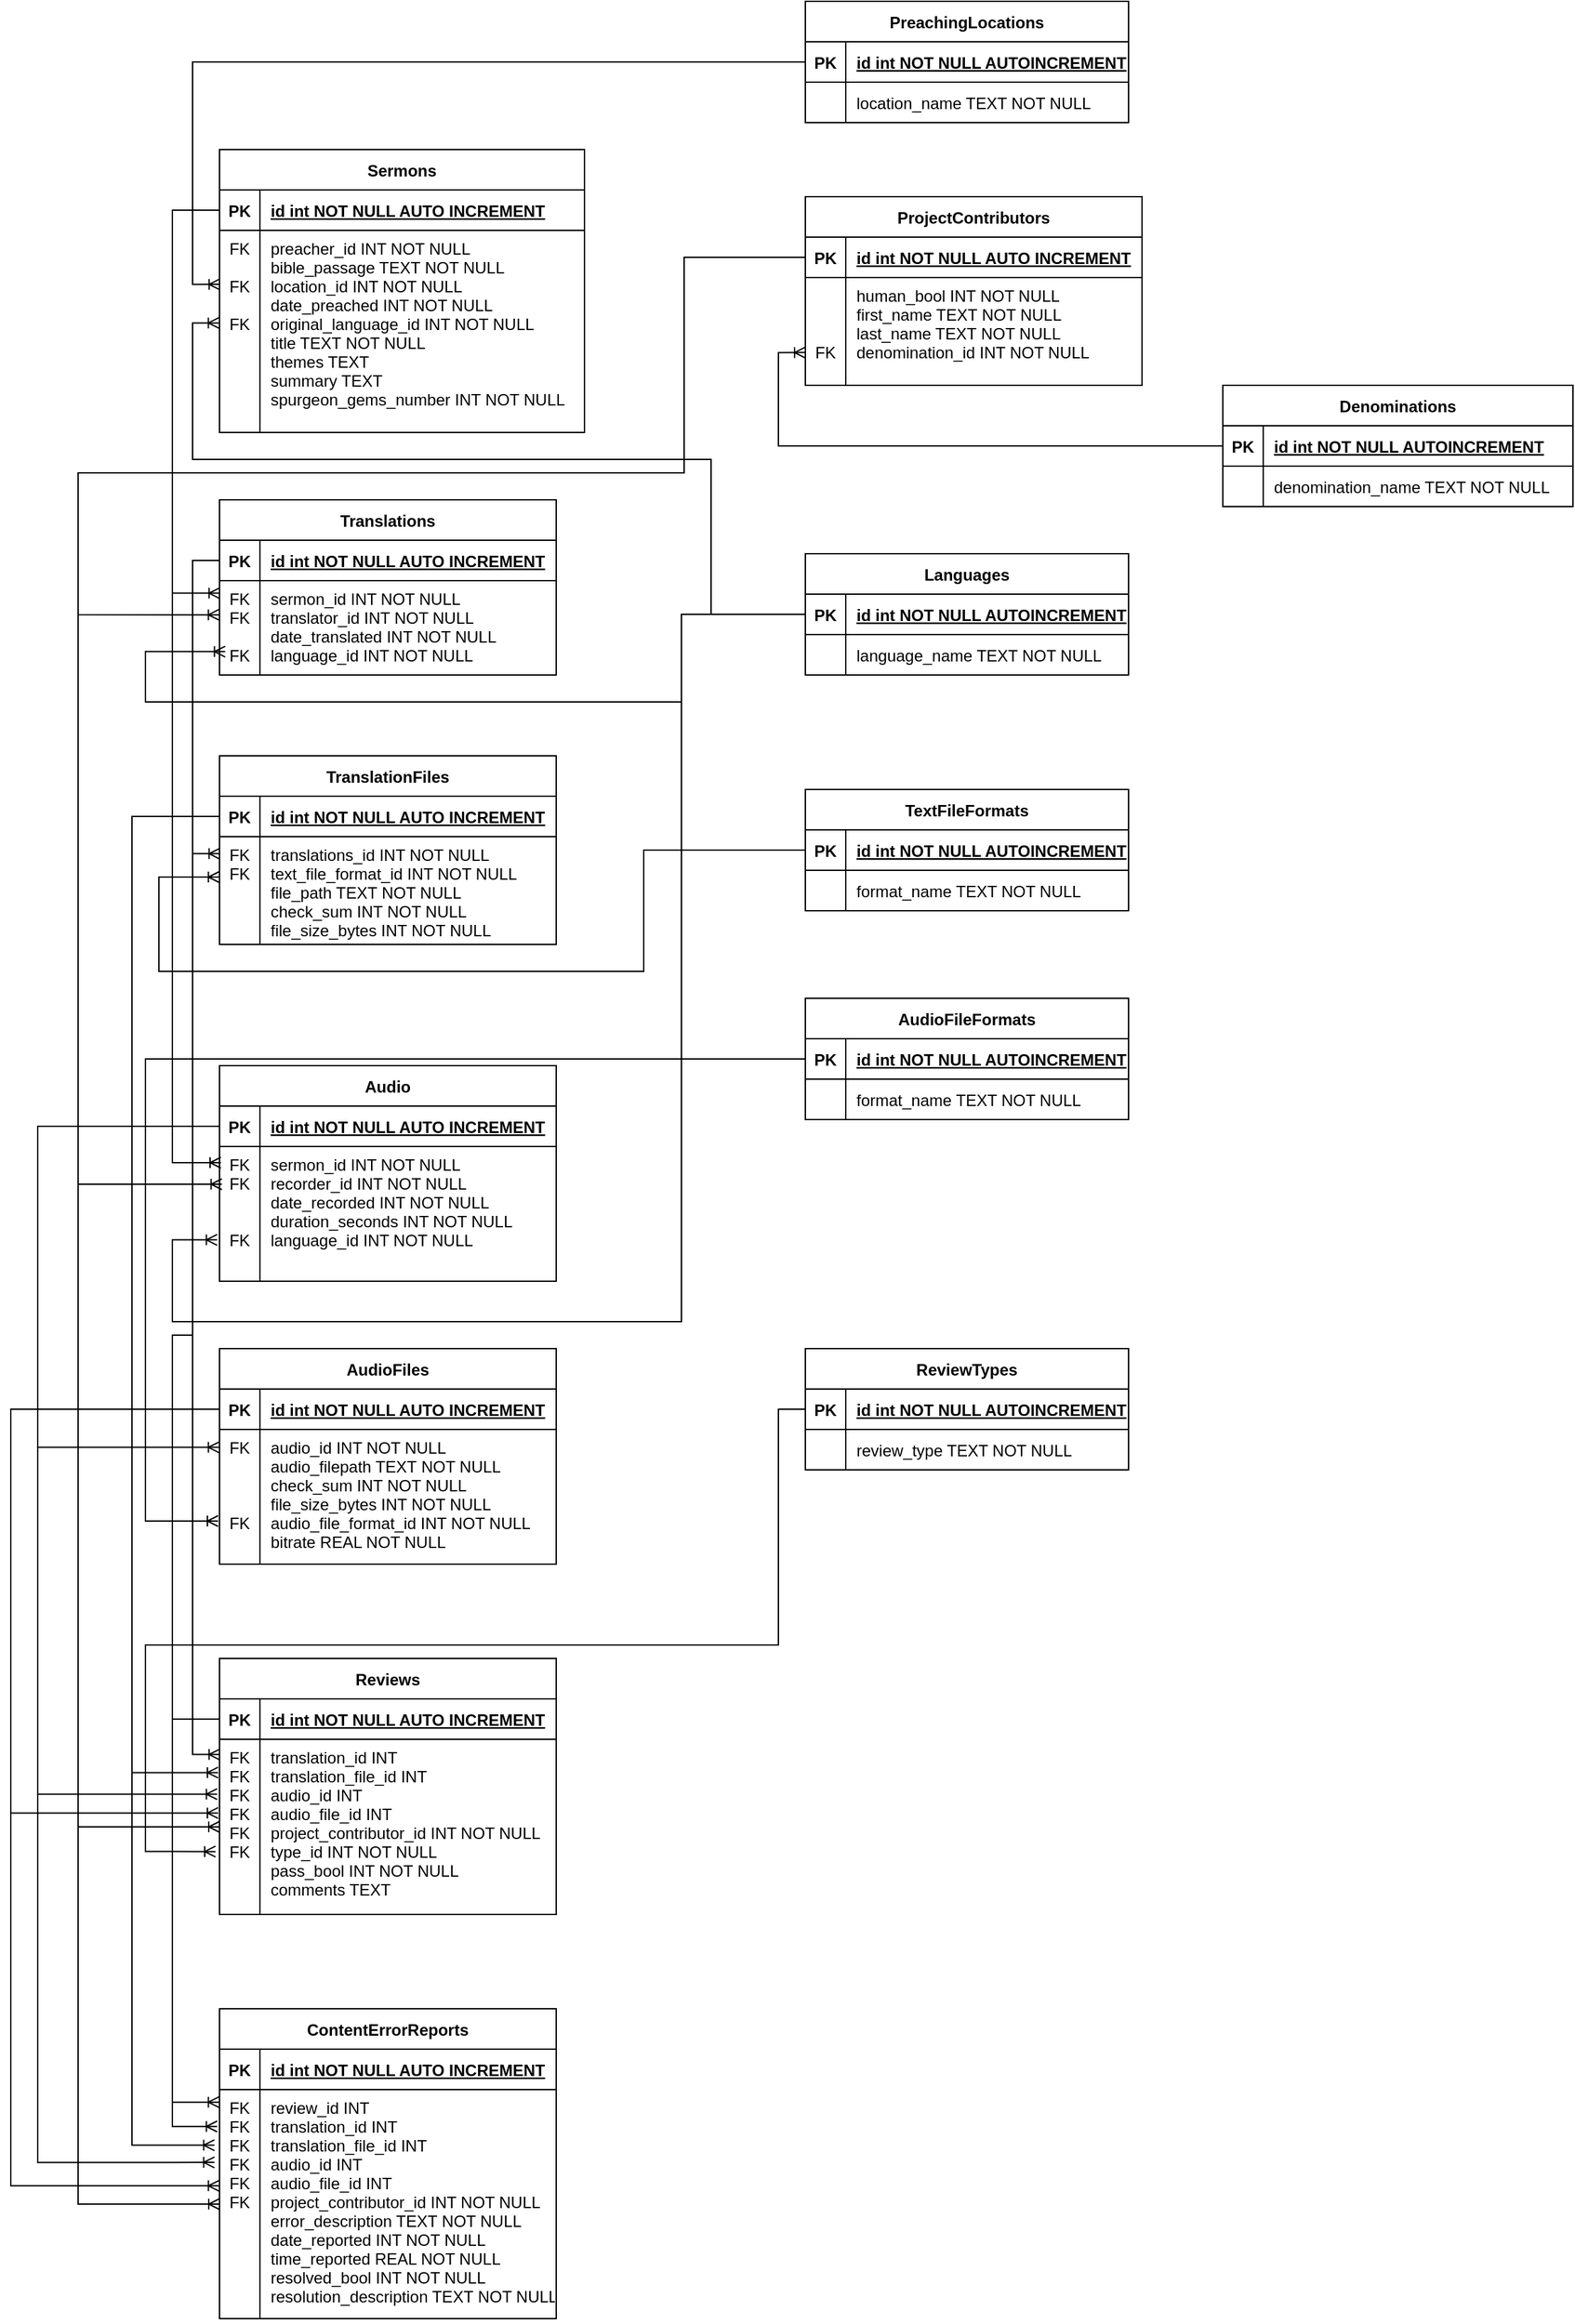 <mxfile version="28.0.6">
  <diagram id="R2lEEEUBdFMjLlhIrx00" name="Page-1">
    <mxGraphModel dx="2066" dy="2302" grid="1" gridSize="10" guides="1" tooltips="1" connect="1" arrows="1" fold="1" page="1" pageScale="1" pageWidth="850" pageHeight="1100" math="0" shadow="0" extFonts="Permanent Marker^https://fonts.googleapis.com/css?family=Permanent+Marker">
      <root>
        <mxCell id="0" />
        <mxCell id="1" parent="0" />
        <mxCell id="C-vyLk0tnHw3VtMMgP7b-23" value="Sermons" style="shape=table;startSize=30;container=1;collapsible=1;childLayout=tableLayout;fixedRows=1;rowLines=0;fontStyle=1;align=center;resizeLast=1;" parent="1" vertex="1">
          <mxGeometry x="425" y="60" width="271" height="210" as="geometry" />
        </mxCell>
        <mxCell id="C-vyLk0tnHw3VtMMgP7b-24" value="" style="shape=partialRectangle;collapsible=0;dropTarget=0;pointerEvents=0;fillColor=none;points=[[0,0.5],[1,0.5]];portConstraint=eastwest;top=0;left=0;right=0;bottom=1;" parent="C-vyLk0tnHw3VtMMgP7b-23" vertex="1">
          <mxGeometry y="30" width="271" height="30" as="geometry" />
        </mxCell>
        <mxCell id="C-vyLk0tnHw3VtMMgP7b-25" value="PK" style="shape=partialRectangle;overflow=hidden;connectable=0;fillColor=none;top=0;left=0;bottom=0;right=0;fontStyle=1;" parent="C-vyLk0tnHw3VtMMgP7b-24" vertex="1">
          <mxGeometry width="30" height="30" as="geometry">
            <mxRectangle width="30" height="30" as="alternateBounds" />
          </mxGeometry>
        </mxCell>
        <mxCell id="C-vyLk0tnHw3VtMMgP7b-26" value="id int NOT NULL AUTO INCREMENT" style="shape=partialRectangle;overflow=hidden;connectable=0;fillColor=none;top=0;left=0;bottom=0;right=0;align=left;spacingLeft=6;fontStyle=5;" parent="C-vyLk0tnHw3VtMMgP7b-24" vertex="1">
          <mxGeometry x="30" width="241" height="30" as="geometry">
            <mxRectangle width="241" height="30" as="alternateBounds" />
          </mxGeometry>
        </mxCell>
        <mxCell id="C-vyLk0tnHw3VtMMgP7b-27" value="" style="shape=partialRectangle;collapsible=0;dropTarget=0;pointerEvents=0;fillColor=none;points=[[0,0.5],[1,0.5]];portConstraint=eastwest;top=0;left=0;right=0;bottom=0;" parent="C-vyLk0tnHw3VtMMgP7b-23" vertex="1">
          <mxGeometry y="60" width="271" height="150" as="geometry" />
        </mxCell>
        <mxCell id="C-vyLk0tnHw3VtMMgP7b-28" value="FK&#xa;&#xa;FK&#xa;&#xa;FK" style="shape=partialRectangle;overflow=hidden;connectable=0;fillColor=none;top=0;left=0;bottom=0;right=0;verticalAlign=top;" parent="C-vyLk0tnHw3VtMMgP7b-27" vertex="1">
          <mxGeometry width="30" height="150" as="geometry">
            <mxRectangle width="30" height="150" as="alternateBounds" />
          </mxGeometry>
        </mxCell>
        <mxCell id="C-vyLk0tnHw3VtMMgP7b-29" value="preacher_id INT NOT NULL&#xa;bible_passage TEXT NOT NULL&#xa;location_id INT NOT NULL&#xa;date_preached INT NOT NULL&#xa;original_language_id INT NOT NULL&#xa;title TEXT NOT NULL&#xa;themes TEXT&#xa;summary TEXT&#xa;spurgeon_gems_number INT NOT NULL&#xa;&#xa;" style="shape=partialRectangle;overflow=hidden;connectable=0;fillColor=none;top=0;left=0;bottom=0;right=0;align=left;spacingLeft=6;verticalAlign=top;" parent="C-vyLk0tnHw3VtMMgP7b-27" vertex="1">
          <mxGeometry x="30" width="241" height="150" as="geometry">
            <mxRectangle width="241" height="150" as="alternateBounds" />
          </mxGeometry>
        </mxCell>
        <mxCell id="b16THoZEXpVMPkpqOy9E-1" value="Audio" style="shape=table;startSize=30;container=1;collapsible=1;childLayout=tableLayout;fixedRows=1;rowLines=0;fontStyle=1;align=center;resizeLast=1;" parent="1" vertex="1">
          <mxGeometry x="425" y="740" width="250" height="160" as="geometry" />
        </mxCell>
        <mxCell id="b16THoZEXpVMPkpqOy9E-2" value="" style="shape=partialRectangle;collapsible=0;dropTarget=0;pointerEvents=0;fillColor=none;points=[[0,0.5],[1,0.5]];portConstraint=eastwest;top=0;left=0;right=0;bottom=1;" parent="b16THoZEXpVMPkpqOy9E-1" vertex="1">
          <mxGeometry y="30" width="250" height="30" as="geometry" />
        </mxCell>
        <mxCell id="b16THoZEXpVMPkpqOy9E-3" value="PK" style="shape=partialRectangle;overflow=hidden;connectable=0;fillColor=none;top=0;left=0;bottom=0;right=0;fontStyle=1;" parent="b16THoZEXpVMPkpqOy9E-2" vertex="1">
          <mxGeometry width="30" height="30" as="geometry">
            <mxRectangle width="30" height="30" as="alternateBounds" />
          </mxGeometry>
        </mxCell>
        <mxCell id="b16THoZEXpVMPkpqOy9E-4" value="id int NOT NULL AUTO INCREMENT" style="shape=partialRectangle;overflow=hidden;connectable=0;fillColor=none;top=0;left=0;bottom=0;right=0;align=left;spacingLeft=6;fontStyle=5;" parent="b16THoZEXpVMPkpqOy9E-2" vertex="1">
          <mxGeometry x="30" width="220" height="30" as="geometry">
            <mxRectangle width="220" height="30" as="alternateBounds" />
          </mxGeometry>
        </mxCell>
        <mxCell id="b16THoZEXpVMPkpqOy9E-5" value="" style="shape=partialRectangle;collapsible=0;dropTarget=0;pointerEvents=0;fillColor=none;points=[[0,0.5],[1,0.5]];portConstraint=eastwest;top=0;left=0;right=0;bottom=0;" parent="b16THoZEXpVMPkpqOy9E-1" vertex="1">
          <mxGeometry y="60" width="250" height="100" as="geometry" />
        </mxCell>
        <mxCell id="b16THoZEXpVMPkpqOy9E-6" value="FK&#xa;FK&#xa;&#xa;&#xa;FK" style="shape=partialRectangle;overflow=hidden;connectable=0;fillColor=none;top=0;left=0;bottom=0;right=0;verticalAlign=top;" parent="b16THoZEXpVMPkpqOy9E-5" vertex="1">
          <mxGeometry width="30" height="100" as="geometry">
            <mxRectangle width="30" height="100" as="alternateBounds" />
          </mxGeometry>
        </mxCell>
        <mxCell id="b16THoZEXpVMPkpqOy9E-7" value="sermon_id INT NOT NULL&#xa;recorder_id INT NOT NULL&#xa;date_recorded INT NOT NULL&#xa;duration_seconds INT NOT NULL&#xa;language_id INT NOT NULL&#xa;&#xa;" style="shape=partialRectangle;overflow=hidden;connectable=0;fillColor=none;top=0;left=0;bottom=0;right=0;align=left;spacingLeft=6;verticalAlign=top;" parent="b16THoZEXpVMPkpqOy9E-5" vertex="1">
          <mxGeometry x="30" width="220" height="100" as="geometry">
            <mxRectangle width="220" height="100" as="alternateBounds" />
          </mxGeometry>
        </mxCell>
        <mxCell id="b16THoZEXpVMPkpqOy9E-8" value="AudioFiles" style="shape=table;startSize=30;container=1;collapsible=1;childLayout=tableLayout;fixedRows=1;rowLines=0;fontStyle=1;align=center;resizeLast=1;" parent="1" vertex="1">
          <mxGeometry x="425" y="950" width="250" height="160" as="geometry" />
        </mxCell>
        <mxCell id="b16THoZEXpVMPkpqOy9E-9" value="" style="shape=partialRectangle;collapsible=0;dropTarget=0;pointerEvents=0;fillColor=none;points=[[0,0.5],[1,0.5]];portConstraint=eastwest;top=0;left=0;right=0;bottom=1;" parent="b16THoZEXpVMPkpqOy9E-8" vertex="1">
          <mxGeometry y="30" width="250" height="30" as="geometry" />
        </mxCell>
        <mxCell id="b16THoZEXpVMPkpqOy9E-10" value="PK" style="shape=partialRectangle;overflow=hidden;connectable=0;fillColor=none;top=0;left=0;bottom=0;right=0;fontStyle=1;" parent="b16THoZEXpVMPkpqOy9E-9" vertex="1">
          <mxGeometry width="30" height="30" as="geometry">
            <mxRectangle width="30" height="30" as="alternateBounds" />
          </mxGeometry>
        </mxCell>
        <mxCell id="b16THoZEXpVMPkpqOy9E-11" value="id int NOT NULL AUTO INCREMENT" style="shape=partialRectangle;overflow=hidden;connectable=0;fillColor=none;top=0;left=0;bottom=0;right=0;align=left;spacingLeft=6;fontStyle=5;" parent="b16THoZEXpVMPkpqOy9E-9" vertex="1">
          <mxGeometry x="30" width="220" height="30" as="geometry">
            <mxRectangle width="220" height="30" as="alternateBounds" />
          </mxGeometry>
        </mxCell>
        <mxCell id="b16THoZEXpVMPkpqOy9E-12" value="" style="shape=partialRectangle;collapsible=0;dropTarget=0;pointerEvents=0;fillColor=none;points=[[0,0.5],[1,0.5]];portConstraint=eastwest;top=0;left=0;right=0;bottom=0;" parent="b16THoZEXpVMPkpqOy9E-8" vertex="1">
          <mxGeometry y="60" width="250" height="100" as="geometry" />
        </mxCell>
        <mxCell id="b16THoZEXpVMPkpqOy9E-13" value="FK&#xa;&#xa;&#xa;&#xa;FK" style="shape=partialRectangle;overflow=hidden;connectable=0;fillColor=none;top=0;left=0;bottom=0;right=0;verticalAlign=top;" parent="b16THoZEXpVMPkpqOy9E-12" vertex="1">
          <mxGeometry width="30" height="100" as="geometry">
            <mxRectangle width="30" height="100" as="alternateBounds" />
          </mxGeometry>
        </mxCell>
        <mxCell id="b16THoZEXpVMPkpqOy9E-14" value="audio_id INT NOT NULL&#xa;audio_filepath TEXT NOT NULL&#xa;check_sum INT NOT NULL&#xa;file_size_bytes INT NOT NULL&#xa;audio_file_format_id INT NOT NULL&#xa;bitrate REAL NOT NULL&#xa;&#xa;" style="shape=partialRectangle;overflow=hidden;connectable=0;fillColor=none;top=0;left=0;bottom=0;right=0;align=left;spacingLeft=6;verticalAlign=top;" parent="b16THoZEXpVMPkpqOy9E-12" vertex="1">
          <mxGeometry x="30" width="220" height="100" as="geometry">
            <mxRectangle width="220" height="100" as="alternateBounds" />
          </mxGeometry>
        </mxCell>
        <mxCell id="b16THoZEXpVMPkpqOy9E-15" value="Translations" style="shape=table;startSize=30;container=1;collapsible=1;childLayout=tableLayout;fixedRows=1;rowLines=0;fontStyle=1;align=center;resizeLast=1;" parent="1" vertex="1">
          <mxGeometry x="425" y="320" width="250" height="130" as="geometry" />
        </mxCell>
        <mxCell id="b16THoZEXpVMPkpqOy9E-16" value="" style="shape=partialRectangle;collapsible=0;dropTarget=0;pointerEvents=0;fillColor=none;points=[[0,0.5],[1,0.5]];portConstraint=eastwest;top=0;left=0;right=0;bottom=1;" parent="b16THoZEXpVMPkpqOy9E-15" vertex="1">
          <mxGeometry y="30" width="250" height="30" as="geometry" />
        </mxCell>
        <mxCell id="b16THoZEXpVMPkpqOy9E-17" value="PK" style="shape=partialRectangle;overflow=hidden;connectable=0;fillColor=none;top=0;left=0;bottom=0;right=0;fontStyle=1;" parent="b16THoZEXpVMPkpqOy9E-16" vertex="1">
          <mxGeometry width="30" height="30" as="geometry">
            <mxRectangle width="30" height="30" as="alternateBounds" />
          </mxGeometry>
        </mxCell>
        <mxCell id="b16THoZEXpVMPkpqOy9E-18" value="id int NOT NULL AUTO INCREMENT" style="shape=partialRectangle;overflow=hidden;connectable=0;fillColor=none;top=0;left=0;bottom=0;right=0;align=left;spacingLeft=6;fontStyle=5;" parent="b16THoZEXpVMPkpqOy9E-16" vertex="1">
          <mxGeometry x="30" width="220" height="30" as="geometry">
            <mxRectangle width="220" height="30" as="alternateBounds" />
          </mxGeometry>
        </mxCell>
        <mxCell id="b16THoZEXpVMPkpqOy9E-19" value="" style="shape=partialRectangle;collapsible=0;dropTarget=0;pointerEvents=0;fillColor=none;points=[[0,0.5],[1,0.5]];portConstraint=eastwest;top=0;left=0;right=0;bottom=0;" parent="b16THoZEXpVMPkpqOy9E-15" vertex="1">
          <mxGeometry y="60" width="250" height="70" as="geometry" />
        </mxCell>
        <mxCell id="b16THoZEXpVMPkpqOy9E-20" value="FK&#xa;FK&#xa;&#xa;FK" style="shape=partialRectangle;overflow=hidden;connectable=0;fillColor=none;top=0;left=0;bottom=0;right=0;verticalAlign=top;" parent="b16THoZEXpVMPkpqOy9E-19" vertex="1">
          <mxGeometry width="30" height="70" as="geometry">
            <mxRectangle width="30" height="70" as="alternateBounds" />
          </mxGeometry>
        </mxCell>
        <mxCell id="b16THoZEXpVMPkpqOy9E-21" value="sermon_id INT NOT NULL&#xa;translator_id INT NOT NULL&#xa;date_translated INT NOT NULL&#xa;language_id INT NOT NULL" style="shape=partialRectangle;overflow=hidden;connectable=0;fillColor=none;top=0;left=0;bottom=0;right=0;align=left;spacingLeft=6;verticalAlign=top;" parent="b16THoZEXpVMPkpqOy9E-19" vertex="1">
          <mxGeometry x="30" width="220" height="70" as="geometry">
            <mxRectangle width="220" height="70" as="alternateBounds" />
          </mxGeometry>
        </mxCell>
        <mxCell id="b16THoZEXpVMPkpqOy9E-22" value="TranslationFiles" style="shape=table;startSize=30;container=1;collapsible=1;childLayout=tableLayout;fixedRows=1;rowLines=0;fontStyle=1;align=center;resizeLast=1;" parent="1" vertex="1">
          <mxGeometry x="425" y="510" width="250" height="140" as="geometry" />
        </mxCell>
        <mxCell id="b16THoZEXpVMPkpqOy9E-23" value="" style="shape=partialRectangle;collapsible=0;dropTarget=0;pointerEvents=0;fillColor=none;points=[[0,0.5],[1,0.5]];portConstraint=eastwest;top=0;left=0;right=0;bottom=1;" parent="b16THoZEXpVMPkpqOy9E-22" vertex="1">
          <mxGeometry y="30" width="250" height="30" as="geometry" />
        </mxCell>
        <mxCell id="b16THoZEXpVMPkpqOy9E-24" value="PK" style="shape=partialRectangle;overflow=hidden;connectable=0;fillColor=none;top=0;left=0;bottom=0;right=0;fontStyle=1;" parent="b16THoZEXpVMPkpqOy9E-23" vertex="1">
          <mxGeometry width="30" height="30" as="geometry">
            <mxRectangle width="30" height="30" as="alternateBounds" />
          </mxGeometry>
        </mxCell>
        <mxCell id="b16THoZEXpVMPkpqOy9E-25" value="id int NOT NULL AUTO INCREMENT" style="shape=partialRectangle;overflow=hidden;connectable=0;fillColor=none;top=0;left=0;bottom=0;right=0;align=left;spacingLeft=6;fontStyle=5;" parent="b16THoZEXpVMPkpqOy9E-23" vertex="1">
          <mxGeometry x="30" width="220" height="30" as="geometry">
            <mxRectangle width="220" height="30" as="alternateBounds" />
          </mxGeometry>
        </mxCell>
        <mxCell id="b16THoZEXpVMPkpqOy9E-26" value="" style="shape=partialRectangle;collapsible=0;dropTarget=0;pointerEvents=0;fillColor=none;points=[[0,0.5],[1,0.5]];portConstraint=eastwest;top=0;left=0;right=0;bottom=0;" parent="b16THoZEXpVMPkpqOy9E-22" vertex="1">
          <mxGeometry y="60" width="250" height="80" as="geometry" />
        </mxCell>
        <mxCell id="b16THoZEXpVMPkpqOy9E-27" value="FK&#xa;FK&#xa;&#xa;" style="shape=partialRectangle;overflow=hidden;connectable=0;fillColor=none;top=0;left=0;bottom=0;right=0;verticalAlign=top;" parent="b16THoZEXpVMPkpqOy9E-26" vertex="1">
          <mxGeometry width="30" height="80" as="geometry">
            <mxRectangle width="30" height="80" as="alternateBounds" />
          </mxGeometry>
        </mxCell>
        <mxCell id="b16THoZEXpVMPkpqOy9E-28" value="translations_id INT NOT NULL&#xa;text_file_format_id INT NOT NULL&#xa;file_path TEXT NOT NULL&#xa;check_sum INT NOT NULL&#xa;file_size_bytes INT NOT NULL&#xa;&#xa;" style="shape=partialRectangle;overflow=hidden;connectable=0;fillColor=none;top=0;left=0;bottom=0;right=0;align=left;spacingLeft=6;verticalAlign=top;" parent="b16THoZEXpVMPkpqOy9E-26" vertex="1">
          <mxGeometry x="30" width="220" height="80" as="geometry">
            <mxRectangle width="220" height="80" as="alternateBounds" />
          </mxGeometry>
        </mxCell>
        <mxCell id="b16THoZEXpVMPkpqOy9E-29" value="ProjectContributors" style="shape=table;startSize=30;container=1;collapsible=1;childLayout=tableLayout;fixedRows=1;rowLines=0;fontStyle=1;align=center;resizeLast=1;" parent="1" vertex="1">
          <mxGeometry x="860" y="95" width="250" height="140" as="geometry" />
        </mxCell>
        <mxCell id="b16THoZEXpVMPkpqOy9E-30" value="" style="shape=partialRectangle;collapsible=0;dropTarget=0;pointerEvents=0;fillColor=none;points=[[0,0.5],[1,0.5]];portConstraint=eastwest;top=0;left=0;right=0;bottom=1;" parent="b16THoZEXpVMPkpqOy9E-29" vertex="1">
          <mxGeometry y="30" width="250" height="30" as="geometry" />
        </mxCell>
        <mxCell id="b16THoZEXpVMPkpqOy9E-31" value="PK" style="shape=partialRectangle;overflow=hidden;connectable=0;fillColor=none;top=0;left=0;bottom=0;right=0;fontStyle=1;" parent="b16THoZEXpVMPkpqOy9E-30" vertex="1">
          <mxGeometry width="30" height="30" as="geometry">
            <mxRectangle width="30" height="30" as="alternateBounds" />
          </mxGeometry>
        </mxCell>
        <mxCell id="b16THoZEXpVMPkpqOy9E-32" value="id int NOT NULL AUTO INCREMENT" style="shape=partialRectangle;overflow=hidden;connectable=0;fillColor=none;top=0;left=0;bottom=0;right=0;align=left;spacingLeft=6;fontStyle=5;" parent="b16THoZEXpVMPkpqOy9E-30" vertex="1">
          <mxGeometry x="30" width="220" height="30" as="geometry">
            <mxRectangle width="220" height="30" as="alternateBounds" />
          </mxGeometry>
        </mxCell>
        <mxCell id="b16THoZEXpVMPkpqOy9E-33" value="" style="shape=partialRectangle;collapsible=0;dropTarget=0;pointerEvents=0;fillColor=none;points=[[0,0.5],[1,0.5]];portConstraint=eastwest;top=0;left=0;right=0;bottom=0;" parent="b16THoZEXpVMPkpqOy9E-29" vertex="1">
          <mxGeometry y="60" width="250" height="80" as="geometry" />
        </mxCell>
        <mxCell id="b16THoZEXpVMPkpqOy9E-34" value="&#xa;&#xa;&#xa;FK" style="shape=partialRectangle;overflow=hidden;connectable=0;fillColor=none;top=0;left=0;bottom=0;right=0;verticalAlign=top;" parent="b16THoZEXpVMPkpqOy9E-33" vertex="1">
          <mxGeometry width="30" height="80" as="geometry">
            <mxRectangle width="30" height="80" as="alternateBounds" />
          </mxGeometry>
        </mxCell>
        <mxCell id="b16THoZEXpVMPkpqOy9E-35" value="human_bool INT NOT NULL&#xa;first_name TEXT NOT NULL&#xa;last_name TEXT NOT NULL&#xa;denomination_id INT NOT NULL&#xa;&#xa;" style="shape=partialRectangle;overflow=hidden;connectable=0;fillColor=none;top=0;left=0;bottom=0;right=0;align=left;spacingLeft=6;verticalAlign=top;" parent="b16THoZEXpVMPkpqOy9E-33" vertex="1">
          <mxGeometry x="30" width="220" height="80" as="geometry">
            <mxRectangle width="220" height="80" as="alternateBounds" />
          </mxGeometry>
        </mxCell>
        <mxCell id="b16THoZEXpVMPkpqOy9E-36" value="Reviews" style="shape=table;startSize=30;container=1;collapsible=1;childLayout=tableLayout;fixedRows=1;rowLines=0;fontStyle=1;align=center;resizeLast=1;" parent="1" vertex="1">
          <mxGeometry x="425" y="1180" width="250" height="190" as="geometry" />
        </mxCell>
        <mxCell id="b16THoZEXpVMPkpqOy9E-37" value="" style="shape=partialRectangle;collapsible=0;dropTarget=0;pointerEvents=0;fillColor=none;points=[[0,0.5],[1,0.5]];portConstraint=eastwest;top=0;left=0;right=0;bottom=1;" parent="b16THoZEXpVMPkpqOy9E-36" vertex="1">
          <mxGeometry y="30" width="250" height="30" as="geometry" />
        </mxCell>
        <mxCell id="b16THoZEXpVMPkpqOy9E-38" value="PK" style="shape=partialRectangle;overflow=hidden;connectable=0;fillColor=none;top=0;left=0;bottom=0;right=0;fontStyle=1;" parent="b16THoZEXpVMPkpqOy9E-37" vertex="1">
          <mxGeometry width="30" height="30" as="geometry">
            <mxRectangle width="30" height="30" as="alternateBounds" />
          </mxGeometry>
        </mxCell>
        <mxCell id="b16THoZEXpVMPkpqOy9E-39" value="id int NOT NULL AUTO INCREMENT" style="shape=partialRectangle;overflow=hidden;connectable=0;fillColor=none;top=0;left=0;bottom=0;right=0;align=left;spacingLeft=6;fontStyle=5;" parent="b16THoZEXpVMPkpqOy9E-37" vertex="1">
          <mxGeometry x="30" width="220" height="30" as="geometry">
            <mxRectangle width="220" height="30" as="alternateBounds" />
          </mxGeometry>
        </mxCell>
        <mxCell id="b16THoZEXpVMPkpqOy9E-40" value="" style="shape=partialRectangle;collapsible=0;dropTarget=0;pointerEvents=0;fillColor=none;points=[[0,0.5],[1,0.5]];portConstraint=eastwest;top=0;left=0;right=0;bottom=0;" parent="b16THoZEXpVMPkpqOy9E-36" vertex="1">
          <mxGeometry y="60" width="250" height="130" as="geometry" />
        </mxCell>
        <mxCell id="b16THoZEXpVMPkpqOy9E-41" value="FK&#xa;FK&#xa;FK&#xa;FK&#xa;FK&#xa;FK" style="shape=partialRectangle;overflow=hidden;connectable=0;fillColor=none;top=0;left=0;bottom=0;right=0;verticalAlign=top;" parent="b16THoZEXpVMPkpqOy9E-40" vertex="1">
          <mxGeometry width="30" height="130" as="geometry">
            <mxRectangle width="30" height="130" as="alternateBounds" />
          </mxGeometry>
        </mxCell>
        <mxCell id="b16THoZEXpVMPkpqOy9E-42" value="translation_id INT&#xa;translation_file_id INT&#xa;audio_id INT&#xa;audio_file_id INT&#xa;project_contributor_id INT NOT NULL&#xa;type_id INT NOT NULL&#xa;pass_bool INT NOT NULL&#xa;comments TEXT&#xa;&#xa;&#xa;" style="shape=partialRectangle;overflow=hidden;connectable=0;fillColor=none;top=0;left=0;bottom=0;right=0;align=left;spacingLeft=6;verticalAlign=top;" parent="b16THoZEXpVMPkpqOy9E-40" vertex="1">
          <mxGeometry x="30" width="220" height="130" as="geometry">
            <mxRectangle width="220" height="130" as="alternateBounds" />
          </mxGeometry>
        </mxCell>
        <mxCell id="b16THoZEXpVMPkpqOy9E-43" value="ContentErrorReports" style="shape=table;startSize=30;container=1;collapsible=1;childLayout=tableLayout;fixedRows=1;rowLines=0;fontStyle=1;align=center;resizeLast=1;" parent="1" vertex="1">
          <mxGeometry x="425" y="1440" width="250" height="230" as="geometry" />
        </mxCell>
        <mxCell id="b16THoZEXpVMPkpqOy9E-44" value="" style="shape=partialRectangle;collapsible=0;dropTarget=0;pointerEvents=0;fillColor=none;points=[[0,0.5],[1,0.5]];portConstraint=eastwest;top=0;left=0;right=0;bottom=1;" parent="b16THoZEXpVMPkpqOy9E-43" vertex="1">
          <mxGeometry y="30" width="250" height="30" as="geometry" />
        </mxCell>
        <mxCell id="b16THoZEXpVMPkpqOy9E-45" value="PK" style="shape=partialRectangle;overflow=hidden;connectable=0;fillColor=none;top=0;left=0;bottom=0;right=0;fontStyle=1;" parent="b16THoZEXpVMPkpqOy9E-44" vertex="1">
          <mxGeometry width="30" height="30" as="geometry">
            <mxRectangle width="30" height="30" as="alternateBounds" />
          </mxGeometry>
        </mxCell>
        <mxCell id="b16THoZEXpVMPkpqOy9E-46" value="id int NOT NULL AUTO INCREMENT" style="shape=partialRectangle;overflow=hidden;connectable=0;fillColor=none;top=0;left=0;bottom=0;right=0;align=left;spacingLeft=6;fontStyle=5;" parent="b16THoZEXpVMPkpqOy9E-44" vertex="1">
          <mxGeometry x="30" width="220" height="30" as="geometry">
            <mxRectangle width="220" height="30" as="alternateBounds" />
          </mxGeometry>
        </mxCell>
        <mxCell id="b16THoZEXpVMPkpqOy9E-47" value="" style="shape=partialRectangle;collapsible=0;dropTarget=0;pointerEvents=0;fillColor=none;points=[[0,0.5],[1,0.5]];portConstraint=eastwest;top=0;left=0;right=0;bottom=0;" parent="b16THoZEXpVMPkpqOy9E-43" vertex="1">
          <mxGeometry y="60" width="250" height="170" as="geometry" />
        </mxCell>
        <mxCell id="b16THoZEXpVMPkpqOy9E-48" value="FK&#xa;FK&#xa;FK&#xa;FK&#xa;FK&#xa;FK&#xa;" style="shape=partialRectangle;overflow=hidden;connectable=0;fillColor=none;top=0;left=0;bottom=0;right=0;verticalAlign=top;" parent="b16THoZEXpVMPkpqOy9E-47" vertex="1">
          <mxGeometry width="30" height="170" as="geometry">
            <mxRectangle width="30" height="170" as="alternateBounds" />
          </mxGeometry>
        </mxCell>
        <mxCell id="b16THoZEXpVMPkpqOy9E-49" value="review_id INT&#xa;translation_id INT&#xa;translation_file_id INT&#xa;audio_id INT&#xa;audio_file_id INT&#xa;project_contributor_id INT NOT NULL&#xa;error_description TEXT NOT NULL&#xa;date_reported INT NOT NULL&#xa;time_reported REAL NOT NULL&#xa;resolved_bool INT NOT NULL&#xa;resolution_description TEXT NOT NULL&#xa;&#xa;&#xa;&#xa;" style="shape=partialRectangle;overflow=hidden;connectable=0;fillColor=none;top=0;left=0;bottom=0;right=0;align=left;spacingLeft=6;verticalAlign=top;" parent="b16THoZEXpVMPkpqOy9E-47" vertex="1">
          <mxGeometry x="30" width="220" height="170" as="geometry">
            <mxRectangle width="220" height="170" as="alternateBounds" />
          </mxGeometry>
        </mxCell>
        <mxCell id="b16THoZEXpVMPkpqOy9E-50" value="Denominations" style="shape=table;startSize=30;container=1;collapsible=1;childLayout=tableLayout;fixedRows=1;rowLines=0;fontStyle=1;align=center;resizeLast=1;" parent="1" vertex="1">
          <mxGeometry x="1170" y="235" width="260" height="90" as="geometry" />
        </mxCell>
        <mxCell id="b16THoZEXpVMPkpqOy9E-51" value="" style="shape=partialRectangle;collapsible=0;dropTarget=0;pointerEvents=0;fillColor=none;points=[[0,0.5],[1,0.5]];portConstraint=eastwest;top=0;left=0;right=0;bottom=1;" parent="b16THoZEXpVMPkpqOy9E-50" vertex="1">
          <mxGeometry y="30" width="260" height="30" as="geometry" />
        </mxCell>
        <mxCell id="b16THoZEXpVMPkpqOy9E-52" value="PK" style="shape=partialRectangle;overflow=hidden;connectable=0;fillColor=none;top=0;left=0;bottom=0;right=0;fontStyle=1;" parent="b16THoZEXpVMPkpqOy9E-51" vertex="1">
          <mxGeometry width="30" height="30" as="geometry">
            <mxRectangle width="30" height="30" as="alternateBounds" />
          </mxGeometry>
        </mxCell>
        <mxCell id="b16THoZEXpVMPkpqOy9E-53" value="id int NOT NULL AUTOINCREMENT" style="shape=partialRectangle;overflow=hidden;connectable=0;fillColor=none;top=0;left=0;bottom=0;right=0;align=left;spacingLeft=6;fontStyle=5;" parent="b16THoZEXpVMPkpqOy9E-51" vertex="1">
          <mxGeometry x="30" width="230" height="30" as="geometry">
            <mxRectangle width="230" height="30" as="alternateBounds" />
          </mxGeometry>
        </mxCell>
        <mxCell id="b16THoZEXpVMPkpqOy9E-54" value="" style="shape=partialRectangle;collapsible=0;dropTarget=0;pointerEvents=0;fillColor=none;points=[[0,0.5],[1,0.5]];portConstraint=eastwest;top=0;left=0;right=0;bottom=0;verticalAlign=top;" parent="b16THoZEXpVMPkpqOy9E-50" vertex="1">
          <mxGeometry y="60" width="260" height="30" as="geometry" />
        </mxCell>
        <mxCell id="b16THoZEXpVMPkpqOy9E-55" value="" style="shape=partialRectangle;overflow=hidden;connectable=0;fillColor=none;top=0;left=0;bottom=0;right=0;" parent="b16THoZEXpVMPkpqOy9E-54" vertex="1">
          <mxGeometry width="30" height="30" as="geometry">
            <mxRectangle width="30" height="30" as="alternateBounds" />
          </mxGeometry>
        </mxCell>
        <mxCell id="b16THoZEXpVMPkpqOy9E-56" value="denomination_name TEXT NOT NULL" style="shape=partialRectangle;overflow=hidden;connectable=0;fillColor=none;top=0;left=0;bottom=0;right=0;align=left;spacingLeft=6;" parent="b16THoZEXpVMPkpqOy9E-54" vertex="1">
          <mxGeometry x="30" width="230" height="30" as="geometry">
            <mxRectangle width="230" height="30" as="alternateBounds" />
          </mxGeometry>
        </mxCell>
        <mxCell id="b16THoZEXpVMPkpqOy9E-57" value="PreachingLocations" style="shape=table;startSize=30;container=1;collapsible=1;childLayout=tableLayout;fixedRows=1;rowLines=0;fontStyle=1;align=center;resizeLast=1;" parent="1" vertex="1">
          <mxGeometry x="860" y="-50" width="240" height="90" as="geometry" />
        </mxCell>
        <mxCell id="b16THoZEXpVMPkpqOy9E-58" value="" style="shape=partialRectangle;collapsible=0;dropTarget=0;pointerEvents=0;fillColor=none;points=[[0,0.5],[1,0.5]];portConstraint=eastwest;top=0;left=0;right=0;bottom=1;" parent="b16THoZEXpVMPkpqOy9E-57" vertex="1">
          <mxGeometry y="30" width="240" height="30" as="geometry" />
        </mxCell>
        <mxCell id="b16THoZEXpVMPkpqOy9E-59" value="PK" style="shape=partialRectangle;overflow=hidden;connectable=0;fillColor=none;top=0;left=0;bottom=0;right=0;fontStyle=1;" parent="b16THoZEXpVMPkpqOy9E-58" vertex="1">
          <mxGeometry width="30" height="30" as="geometry">
            <mxRectangle width="30" height="30" as="alternateBounds" />
          </mxGeometry>
        </mxCell>
        <mxCell id="b16THoZEXpVMPkpqOy9E-60" value="id int NOT NULL AUTOINCREMENT" style="shape=partialRectangle;overflow=hidden;connectable=0;fillColor=none;top=0;left=0;bottom=0;right=0;align=left;spacingLeft=6;fontStyle=5;" parent="b16THoZEXpVMPkpqOy9E-58" vertex="1">
          <mxGeometry x="30" width="210" height="30" as="geometry">
            <mxRectangle width="210" height="30" as="alternateBounds" />
          </mxGeometry>
        </mxCell>
        <mxCell id="b16THoZEXpVMPkpqOy9E-61" value="" style="shape=partialRectangle;collapsible=0;dropTarget=0;pointerEvents=0;fillColor=none;points=[[0,0.5],[1,0.5]];portConstraint=eastwest;top=0;left=0;right=0;bottom=0;verticalAlign=top;" parent="b16THoZEXpVMPkpqOy9E-57" vertex="1">
          <mxGeometry y="60" width="240" height="30" as="geometry" />
        </mxCell>
        <mxCell id="b16THoZEXpVMPkpqOy9E-62" value="" style="shape=partialRectangle;overflow=hidden;connectable=0;fillColor=none;top=0;left=0;bottom=0;right=0;" parent="b16THoZEXpVMPkpqOy9E-61" vertex="1">
          <mxGeometry width="30" height="30" as="geometry">
            <mxRectangle width="30" height="30" as="alternateBounds" />
          </mxGeometry>
        </mxCell>
        <mxCell id="b16THoZEXpVMPkpqOy9E-63" value="location_name TEXT NOT NULL" style="shape=partialRectangle;overflow=hidden;connectable=0;fillColor=none;top=0;left=0;bottom=0;right=0;align=left;spacingLeft=6;" parent="b16THoZEXpVMPkpqOy9E-61" vertex="1">
          <mxGeometry x="30" width="210" height="30" as="geometry">
            <mxRectangle width="210" height="30" as="alternateBounds" />
          </mxGeometry>
        </mxCell>
        <mxCell id="b16THoZEXpVMPkpqOy9E-64" value="Languages" style="shape=table;startSize=30;container=1;collapsible=1;childLayout=tableLayout;fixedRows=1;rowLines=0;fontStyle=1;align=center;resizeLast=1;" parent="1" vertex="1">
          <mxGeometry x="860" y="360" width="240" height="90" as="geometry" />
        </mxCell>
        <mxCell id="b16THoZEXpVMPkpqOy9E-65" value="" style="shape=partialRectangle;collapsible=0;dropTarget=0;pointerEvents=0;fillColor=none;points=[[0,0.5],[1,0.5]];portConstraint=eastwest;top=0;left=0;right=0;bottom=1;" parent="b16THoZEXpVMPkpqOy9E-64" vertex="1">
          <mxGeometry y="30" width="240" height="30" as="geometry" />
        </mxCell>
        <mxCell id="b16THoZEXpVMPkpqOy9E-66" value="PK" style="shape=partialRectangle;overflow=hidden;connectable=0;fillColor=none;top=0;left=0;bottom=0;right=0;fontStyle=1;" parent="b16THoZEXpVMPkpqOy9E-65" vertex="1">
          <mxGeometry width="30" height="30" as="geometry">
            <mxRectangle width="30" height="30" as="alternateBounds" />
          </mxGeometry>
        </mxCell>
        <mxCell id="b16THoZEXpVMPkpqOy9E-67" value="id int NOT NULL AUTOINCREMENT" style="shape=partialRectangle;overflow=hidden;connectable=0;fillColor=none;top=0;left=0;bottom=0;right=0;align=left;spacingLeft=6;fontStyle=5;" parent="b16THoZEXpVMPkpqOy9E-65" vertex="1">
          <mxGeometry x="30" width="210" height="30" as="geometry">
            <mxRectangle width="210" height="30" as="alternateBounds" />
          </mxGeometry>
        </mxCell>
        <mxCell id="b16THoZEXpVMPkpqOy9E-68" value="" style="shape=partialRectangle;collapsible=0;dropTarget=0;pointerEvents=0;fillColor=none;points=[[0,0.5],[1,0.5]];portConstraint=eastwest;top=0;left=0;right=0;bottom=0;verticalAlign=top;" parent="b16THoZEXpVMPkpqOy9E-64" vertex="1">
          <mxGeometry y="60" width="240" height="30" as="geometry" />
        </mxCell>
        <mxCell id="b16THoZEXpVMPkpqOy9E-69" value="" style="shape=partialRectangle;overflow=hidden;connectable=0;fillColor=none;top=0;left=0;bottom=0;right=0;" parent="b16THoZEXpVMPkpqOy9E-68" vertex="1">
          <mxGeometry width="30" height="30" as="geometry">
            <mxRectangle width="30" height="30" as="alternateBounds" />
          </mxGeometry>
        </mxCell>
        <mxCell id="b16THoZEXpVMPkpqOy9E-70" value="language_name TEXT NOT NULL" style="shape=partialRectangle;overflow=hidden;connectable=0;fillColor=none;top=0;left=0;bottom=0;right=0;align=left;spacingLeft=6;" parent="b16THoZEXpVMPkpqOy9E-68" vertex="1">
          <mxGeometry x="30" width="210" height="30" as="geometry">
            <mxRectangle width="210" height="30" as="alternateBounds" />
          </mxGeometry>
        </mxCell>
        <mxCell id="b16THoZEXpVMPkpqOy9E-78" value="AudioFileFormats" style="shape=table;startSize=30;container=1;collapsible=1;childLayout=tableLayout;fixedRows=1;rowLines=0;fontStyle=1;align=center;resizeLast=1;" parent="1" vertex="1">
          <mxGeometry x="860" y="690" width="240" height="90" as="geometry" />
        </mxCell>
        <mxCell id="b16THoZEXpVMPkpqOy9E-79" value="" style="shape=partialRectangle;collapsible=0;dropTarget=0;pointerEvents=0;fillColor=none;points=[[0,0.5],[1,0.5]];portConstraint=eastwest;top=0;left=0;right=0;bottom=1;" parent="b16THoZEXpVMPkpqOy9E-78" vertex="1">
          <mxGeometry y="30" width="240" height="30" as="geometry" />
        </mxCell>
        <mxCell id="b16THoZEXpVMPkpqOy9E-80" value="PK" style="shape=partialRectangle;overflow=hidden;connectable=0;fillColor=none;top=0;left=0;bottom=0;right=0;fontStyle=1;" parent="b16THoZEXpVMPkpqOy9E-79" vertex="1">
          <mxGeometry width="30" height="30" as="geometry">
            <mxRectangle width="30" height="30" as="alternateBounds" />
          </mxGeometry>
        </mxCell>
        <mxCell id="b16THoZEXpVMPkpqOy9E-81" value="id int NOT NULL AUTOINCREMENT" style="shape=partialRectangle;overflow=hidden;connectable=0;fillColor=none;top=0;left=0;bottom=0;right=0;align=left;spacingLeft=6;fontStyle=5;" parent="b16THoZEXpVMPkpqOy9E-79" vertex="1">
          <mxGeometry x="30" width="210" height="30" as="geometry">
            <mxRectangle width="210" height="30" as="alternateBounds" />
          </mxGeometry>
        </mxCell>
        <mxCell id="b16THoZEXpVMPkpqOy9E-82" value="" style="shape=partialRectangle;collapsible=0;dropTarget=0;pointerEvents=0;fillColor=none;points=[[0,0.5],[1,0.5]];portConstraint=eastwest;top=0;left=0;right=0;bottom=0;verticalAlign=top;" parent="b16THoZEXpVMPkpqOy9E-78" vertex="1">
          <mxGeometry y="60" width="240" height="30" as="geometry" />
        </mxCell>
        <mxCell id="b16THoZEXpVMPkpqOy9E-83" value="" style="shape=partialRectangle;overflow=hidden;connectable=0;fillColor=none;top=0;left=0;bottom=0;right=0;" parent="b16THoZEXpVMPkpqOy9E-82" vertex="1">
          <mxGeometry width="30" height="30" as="geometry">
            <mxRectangle width="30" height="30" as="alternateBounds" />
          </mxGeometry>
        </mxCell>
        <mxCell id="b16THoZEXpVMPkpqOy9E-84" value="format_name TEXT NOT NULL" style="shape=partialRectangle;overflow=hidden;connectable=0;fillColor=none;top=0;left=0;bottom=0;right=0;align=left;spacingLeft=6;" parent="b16THoZEXpVMPkpqOy9E-82" vertex="1">
          <mxGeometry x="30" width="210" height="30" as="geometry">
            <mxRectangle width="210" height="30" as="alternateBounds" />
          </mxGeometry>
        </mxCell>
        <mxCell id="b16THoZEXpVMPkpqOy9E-85" value="TextFileFormats" style="shape=table;startSize=30;container=1;collapsible=1;childLayout=tableLayout;fixedRows=1;rowLines=0;fontStyle=1;align=center;resizeLast=1;" parent="1" vertex="1">
          <mxGeometry x="860" y="535" width="240" height="90" as="geometry" />
        </mxCell>
        <mxCell id="b16THoZEXpVMPkpqOy9E-86" value="" style="shape=partialRectangle;collapsible=0;dropTarget=0;pointerEvents=0;fillColor=none;points=[[0,0.5],[1,0.5]];portConstraint=eastwest;top=0;left=0;right=0;bottom=1;" parent="b16THoZEXpVMPkpqOy9E-85" vertex="1">
          <mxGeometry y="30" width="240" height="30" as="geometry" />
        </mxCell>
        <mxCell id="b16THoZEXpVMPkpqOy9E-87" value="PK" style="shape=partialRectangle;overflow=hidden;connectable=0;fillColor=none;top=0;left=0;bottom=0;right=0;fontStyle=1;" parent="b16THoZEXpVMPkpqOy9E-86" vertex="1">
          <mxGeometry width="30" height="30" as="geometry">
            <mxRectangle width="30" height="30" as="alternateBounds" />
          </mxGeometry>
        </mxCell>
        <mxCell id="b16THoZEXpVMPkpqOy9E-88" value="id int NOT NULL AUTOINCREMENT" style="shape=partialRectangle;overflow=hidden;connectable=0;fillColor=none;top=0;left=0;bottom=0;right=0;align=left;spacingLeft=6;fontStyle=5;" parent="b16THoZEXpVMPkpqOy9E-86" vertex="1">
          <mxGeometry x="30" width="210" height="30" as="geometry">
            <mxRectangle width="210" height="30" as="alternateBounds" />
          </mxGeometry>
        </mxCell>
        <mxCell id="b16THoZEXpVMPkpqOy9E-89" value="" style="shape=partialRectangle;collapsible=0;dropTarget=0;pointerEvents=0;fillColor=none;points=[[0,0.5],[1,0.5]];portConstraint=eastwest;top=0;left=0;right=0;bottom=0;verticalAlign=top;" parent="b16THoZEXpVMPkpqOy9E-85" vertex="1">
          <mxGeometry y="60" width="240" height="30" as="geometry" />
        </mxCell>
        <mxCell id="b16THoZEXpVMPkpqOy9E-90" value="" style="shape=partialRectangle;overflow=hidden;connectable=0;fillColor=none;top=0;left=0;bottom=0;right=0;" parent="b16THoZEXpVMPkpqOy9E-89" vertex="1">
          <mxGeometry width="30" height="30" as="geometry">
            <mxRectangle width="30" height="30" as="alternateBounds" />
          </mxGeometry>
        </mxCell>
        <mxCell id="b16THoZEXpVMPkpqOy9E-91" value="format_name TEXT NOT NULL" style="shape=partialRectangle;overflow=hidden;connectable=0;fillColor=none;top=0;left=0;bottom=0;right=0;align=left;spacingLeft=6;" parent="b16THoZEXpVMPkpqOy9E-89" vertex="1">
          <mxGeometry x="30" width="210" height="30" as="geometry">
            <mxRectangle width="210" height="30" as="alternateBounds" />
          </mxGeometry>
        </mxCell>
        <mxCell id="b16THoZEXpVMPkpqOy9E-92" value="ReviewTypes" style="shape=table;startSize=30;container=1;collapsible=1;childLayout=tableLayout;fixedRows=1;rowLines=0;fontStyle=1;align=center;resizeLast=1;" parent="1" vertex="1">
          <mxGeometry x="860" y="950" width="240" height="90" as="geometry" />
        </mxCell>
        <mxCell id="b16THoZEXpVMPkpqOy9E-93" value="" style="shape=partialRectangle;collapsible=0;dropTarget=0;pointerEvents=0;fillColor=none;points=[[0,0.5],[1,0.5]];portConstraint=eastwest;top=0;left=0;right=0;bottom=1;" parent="b16THoZEXpVMPkpqOy9E-92" vertex="1">
          <mxGeometry y="30" width="240" height="30" as="geometry" />
        </mxCell>
        <mxCell id="b16THoZEXpVMPkpqOy9E-94" value="PK" style="shape=partialRectangle;overflow=hidden;connectable=0;fillColor=none;top=0;left=0;bottom=0;right=0;fontStyle=1;" parent="b16THoZEXpVMPkpqOy9E-93" vertex="1">
          <mxGeometry width="30" height="30" as="geometry">
            <mxRectangle width="30" height="30" as="alternateBounds" />
          </mxGeometry>
        </mxCell>
        <mxCell id="b16THoZEXpVMPkpqOy9E-95" value="id int NOT NULL AUTOINCREMENT" style="shape=partialRectangle;overflow=hidden;connectable=0;fillColor=none;top=0;left=0;bottom=0;right=0;align=left;spacingLeft=6;fontStyle=5;" parent="b16THoZEXpVMPkpqOy9E-93" vertex="1">
          <mxGeometry x="30" width="210" height="30" as="geometry">
            <mxRectangle width="210" height="30" as="alternateBounds" />
          </mxGeometry>
        </mxCell>
        <mxCell id="b16THoZEXpVMPkpqOy9E-96" value="" style="shape=partialRectangle;collapsible=0;dropTarget=0;pointerEvents=0;fillColor=none;points=[[0,0.5],[1,0.5]];portConstraint=eastwest;top=0;left=0;right=0;bottom=0;verticalAlign=top;" parent="b16THoZEXpVMPkpqOy9E-92" vertex="1">
          <mxGeometry y="60" width="240" height="30" as="geometry" />
        </mxCell>
        <mxCell id="b16THoZEXpVMPkpqOy9E-97" value="" style="shape=partialRectangle;overflow=hidden;connectable=0;fillColor=none;top=0;left=0;bottom=0;right=0;" parent="b16THoZEXpVMPkpqOy9E-96" vertex="1">
          <mxGeometry width="30" height="30" as="geometry">
            <mxRectangle width="30" height="30" as="alternateBounds" />
          </mxGeometry>
        </mxCell>
        <mxCell id="b16THoZEXpVMPkpqOy9E-98" value="review_type TEXT NOT NULL" style="shape=partialRectangle;overflow=hidden;connectable=0;fillColor=none;top=0;left=0;bottom=0;right=0;align=left;spacingLeft=6;" parent="b16THoZEXpVMPkpqOy9E-96" vertex="1">
          <mxGeometry x="30" width="210" height="30" as="geometry">
            <mxRectangle width="210" height="30" as="alternateBounds" />
          </mxGeometry>
        </mxCell>
        <mxCell id="b16THoZEXpVMPkpqOy9E-101" style="edgeStyle=orthogonalEdgeStyle;rounded=0;orthogonalLoop=1;jettySize=auto;html=1;exitX=0;exitY=0.5;exitDx=0;exitDy=0;entryX=0.001;entryY=0.133;entryDx=0;entryDy=0;entryPerimeter=0;endArrow=ERoneToMany;endFill=0;" parent="1" source="C-vyLk0tnHw3VtMMgP7b-24" target="b16THoZEXpVMPkpqOy9E-19" edge="1">
          <mxGeometry relative="1" as="geometry">
            <Array as="points">
              <mxPoint x="390" y="105" />
              <mxPoint x="390" y="389" />
            </Array>
          </mxGeometry>
        </mxCell>
        <mxCell id="b16THoZEXpVMPkpqOy9E-102" style="edgeStyle=orthogonalEdgeStyle;rounded=0;orthogonalLoop=1;jettySize=auto;html=1;exitX=0;exitY=0.5;exitDx=0;exitDy=0;entryX=0.004;entryY=0.12;entryDx=0;entryDy=0;entryPerimeter=0;endArrow=ERoneToMany;endFill=0;" parent="1" source="C-vyLk0tnHw3VtMMgP7b-24" target="b16THoZEXpVMPkpqOy9E-5" edge="1">
          <mxGeometry relative="1" as="geometry">
            <Array as="points">
              <mxPoint x="390" y="105" />
              <mxPoint x="390" y="812" />
            </Array>
          </mxGeometry>
        </mxCell>
        <mxCell id="b16THoZEXpVMPkpqOy9E-103" style="edgeStyle=orthogonalEdgeStyle;rounded=0;orthogonalLoop=1;jettySize=auto;html=1;exitX=0;exitY=0.5;exitDx=0;exitDy=0;entryX=0.001;entryY=0.158;entryDx=0;entryDy=0;entryPerimeter=0;endArrow=ERoneToMany;endFill=0;" parent="1" source="b16THoZEXpVMPkpqOy9E-16" target="b16THoZEXpVMPkpqOy9E-26" edge="1">
          <mxGeometry relative="1" as="geometry" />
        </mxCell>
        <mxCell id="b16THoZEXpVMPkpqOy9E-104" style="edgeStyle=orthogonalEdgeStyle;rounded=0;orthogonalLoop=1;jettySize=auto;html=1;exitX=0;exitY=0.5;exitDx=0;exitDy=0;entryX=0.001;entryY=0.087;entryDx=0;entryDy=0;entryPerimeter=0;endArrow=ERoneToMany;endFill=0;" parent="1" source="b16THoZEXpVMPkpqOy9E-16" target="b16THoZEXpVMPkpqOy9E-40" edge="1">
          <mxGeometry relative="1" as="geometry" />
        </mxCell>
        <mxCell id="7lA3RyJFjMOYxtNZZxcW-1" style="edgeStyle=orthogonalEdgeStyle;rounded=0;orthogonalLoop=1;jettySize=auto;html=1;exitX=0;exitY=0.5;exitDx=0;exitDy=0;entryX=-0.007;entryY=0.693;entryDx=0;entryDy=0;entryPerimeter=0;endArrow=ERoneToMany;endFill=0;" edge="1" parent="1" source="b16THoZEXpVMPkpqOy9E-65" target="b16THoZEXpVMPkpqOy9E-5">
          <mxGeometry relative="1" as="geometry">
            <Array as="points">
              <mxPoint x="768" y="405" />
              <mxPoint x="768" y="930" />
              <mxPoint x="390" y="930" />
              <mxPoint x="390" y="869" />
            </Array>
          </mxGeometry>
        </mxCell>
        <mxCell id="7lA3RyJFjMOYxtNZZxcW-2" style="edgeStyle=orthogonalEdgeStyle;rounded=0;orthogonalLoop=1;jettySize=auto;html=1;exitX=0;exitY=0.5;exitDx=0;exitDy=0;entryX=0.017;entryY=0.752;entryDx=0;entryDy=0;entryPerimeter=0;endArrow=ERoneToMany;endFill=0;" edge="1" parent="1" source="b16THoZEXpVMPkpqOy9E-65" target="b16THoZEXpVMPkpqOy9E-19">
          <mxGeometry relative="1" as="geometry">
            <Array as="points">
              <mxPoint x="768" y="405" />
              <mxPoint x="768" y="470" />
              <mxPoint x="370" y="470" />
              <mxPoint x="370" y="433" />
            </Array>
          </mxGeometry>
        </mxCell>
        <mxCell id="7lA3RyJFjMOYxtNZZxcW-3" style="edgeStyle=orthogonalEdgeStyle;rounded=0;orthogonalLoop=1;jettySize=auto;html=1;exitX=0;exitY=0.5;exitDx=0;exitDy=0;entryX=0;entryY=0.696;entryDx=0;entryDy=0;entryPerimeter=0;endArrow=ERoneToMany;endFill=0;" edge="1" parent="1" source="b16THoZEXpVMPkpqOy9E-51" target="b16THoZEXpVMPkpqOy9E-33">
          <mxGeometry relative="1" as="geometry" />
        </mxCell>
        <mxCell id="7lA3RyJFjMOYxtNZZxcW-4" style="edgeStyle=orthogonalEdgeStyle;rounded=0;orthogonalLoop=1;jettySize=auto;html=1;exitX=0;exitY=0.5;exitDx=0;exitDy=0;entryX=-0.001;entryY=0.375;entryDx=0;entryDy=0;entryPerimeter=0;endArrow=ERoneToMany;endFill=0;" edge="1" parent="1" source="b16THoZEXpVMPkpqOy9E-86" target="b16THoZEXpVMPkpqOy9E-26">
          <mxGeometry relative="1" as="geometry">
            <Array as="points">
              <mxPoint x="740" y="580" />
              <mxPoint x="740" y="670" />
              <mxPoint x="380" y="670" />
              <mxPoint x="380" y="600" />
            </Array>
          </mxGeometry>
        </mxCell>
        <mxCell id="7lA3RyJFjMOYxtNZZxcW-5" style="edgeStyle=orthogonalEdgeStyle;rounded=0;orthogonalLoop=1;jettySize=auto;html=1;exitX=0;exitY=0.5;exitDx=0;exitDy=0;entryX=-0.004;entryY=0.68;entryDx=0;entryDy=0;entryPerimeter=0;endArrow=ERoneToMany;endFill=0;" edge="1" parent="1" source="b16THoZEXpVMPkpqOy9E-79" target="b16THoZEXpVMPkpqOy9E-12">
          <mxGeometry relative="1" as="geometry">
            <Array as="points">
              <mxPoint x="370" y="735" />
              <mxPoint x="370" y="1078" />
            </Array>
          </mxGeometry>
        </mxCell>
        <mxCell id="7lA3RyJFjMOYxtNZZxcW-6" style="edgeStyle=orthogonalEdgeStyle;rounded=0;orthogonalLoop=1;jettySize=auto;html=1;exitX=0;exitY=0.5;exitDx=0;exitDy=0;entryX=-0.012;entryY=0.641;entryDx=0;entryDy=0;entryPerimeter=0;endArrow=ERoneToMany;endFill=0;" edge="1" parent="1" source="b16THoZEXpVMPkpqOy9E-93" target="b16THoZEXpVMPkpqOy9E-40">
          <mxGeometry relative="1" as="geometry">
            <Array as="points">
              <mxPoint x="840" y="995" />
              <mxPoint x="840" y="1170" />
              <mxPoint x="370" y="1170" />
              <mxPoint x="370" y="1323" />
            </Array>
          </mxGeometry>
        </mxCell>
        <mxCell id="7lA3RyJFjMOYxtNZZxcW-7" style="edgeStyle=orthogonalEdgeStyle;rounded=0;orthogonalLoop=1;jettySize=auto;html=1;exitX=0;exitY=0.5;exitDx=0;exitDy=0;entryX=-0.001;entryY=0.055;entryDx=0;entryDy=0;entryPerimeter=0;endArrow=ERoneToMany;endFill=0;" edge="1" parent="1" source="b16THoZEXpVMPkpqOy9E-37" target="b16THoZEXpVMPkpqOy9E-47">
          <mxGeometry relative="1" as="geometry">
            <Array as="points">
              <mxPoint x="390" y="1225" />
              <mxPoint x="390" y="1509" />
            </Array>
          </mxGeometry>
        </mxCell>
        <mxCell id="7lA3RyJFjMOYxtNZZxcW-8" style="edgeStyle=orthogonalEdgeStyle;rounded=0;orthogonalLoop=1;jettySize=auto;html=1;exitX=0;exitY=0.5;exitDx=0;exitDy=0;entryX=-0.007;entryY=0.161;entryDx=0;entryDy=0;entryPerimeter=0;endArrow=ERoneToMany;endFill=0;" edge="1" parent="1" source="b16THoZEXpVMPkpqOy9E-16" target="b16THoZEXpVMPkpqOy9E-47">
          <mxGeometry relative="1" as="geometry">
            <Array as="points">
              <mxPoint x="405" y="365" />
              <mxPoint x="405" y="940" />
              <mxPoint x="390" y="940" />
              <mxPoint x="390" y="1527" />
            </Array>
          </mxGeometry>
        </mxCell>
        <mxCell id="7lA3RyJFjMOYxtNZZxcW-9" style="edgeStyle=orthogonalEdgeStyle;rounded=0;orthogonalLoop=1;jettySize=auto;html=1;exitX=0;exitY=0.5;exitDx=0;exitDy=0;entryX=-0.004;entryY=0.19;entryDx=0;entryDy=0;entryPerimeter=0;endArrow=ERoneToMany;endFill=0;" edge="1" parent="1" source="b16THoZEXpVMPkpqOy9E-23" target="b16THoZEXpVMPkpqOy9E-40">
          <mxGeometry relative="1" as="geometry">
            <Array as="points">
              <mxPoint x="360" y="555" />
              <mxPoint x="360" y="1265" />
            </Array>
          </mxGeometry>
        </mxCell>
        <mxCell id="7lA3RyJFjMOYxtNZZxcW-10" style="edgeStyle=orthogonalEdgeStyle;rounded=0;orthogonalLoop=1;jettySize=auto;html=1;exitX=0;exitY=0.5;exitDx=0;exitDy=0;entryX=-0.015;entryY=0.243;entryDx=0;entryDy=0;entryPerimeter=0;endArrow=ERoneToMany;endFill=0;" edge="1" parent="1" source="b16THoZEXpVMPkpqOy9E-23" target="b16THoZEXpVMPkpqOy9E-47">
          <mxGeometry relative="1" as="geometry">
            <Array as="points">
              <mxPoint x="360" y="555" />
              <mxPoint x="360" y="1541" />
            </Array>
          </mxGeometry>
        </mxCell>
        <mxCell id="7lA3RyJFjMOYxtNZZxcW-11" style="edgeStyle=orthogonalEdgeStyle;rounded=0;orthogonalLoop=1;jettySize=auto;html=1;exitX=0;exitY=0.5;exitDx=0;exitDy=0;entryX=0.007;entryY=0.28;entryDx=0;entryDy=0;entryPerimeter=0;endArrow=ERoneToMany;endFill=0;" edge="1" parent="1" source="b16THoZEXpVMPkpqOy9E-30" target="b16THoZEXpVMPkpqOy9E-5">
          <mxGeometry relative="1" as="geometry">
            <Array as="points">
              <mxPoint x="770" y="140" />
              <mxPoint x="770" y="300" />
              <mxPoint x="320" y="300" />
              <mxPoint x="320" y="828" />
            </Array>
          </mxGeometry>
        </mxCell>
        <mxCell id="7lA3RyJFjMOYxtNZZxcW-12" style="edgeStyle=orthogonalEdgeStyle;rounded=0;orthogonalLoop=1;jettySize=auto;html=1;exitX=0;exitY=0.5;exitDx=0;exitDy=0;entryX=0;entryY=0.5;entryDx=0;entryDy=0;endArrow=ERoneToMany;endFill=0;" edge="1" parent="1" source="b16THoZEXpVMPkpqOy9E-30" target="b16THoZEXpVMPkpqOy9E-40">
          <mxGeometry relative="1" as="geometry">
            <Array as="points">
              <mxPoint x="770" y="140" />
              <mxPoint x="770" y="300" />
              <mxPoint x="320" y="300" />
              <mxPoint x="320" y="1305" />
            </Array>
          </mxGeometry>
        </mxCell>
        <mxCell id="7lA3RyJFjMOYxtNZZxcW-13" style="edgeStyle=orthogonalEdgeStyle;rounded=0;orthogonalLoop=1;jettySize=auto;html=1;exitX=0;exitY=0.5;exitDx=0;exitDy=0;entryX=0;entryY=0.5;entryDx=0;entryDy=0;endArrow=ERoneToMany;endFill=0;" edge="1" parent="1" source="b16THoZEXpVMPkpqOy9E-30" target="b16THoZEXpVMPkpqOy9E-47">
          <mxGeometry relative="1" as="geometry">
            <Array as="points">
              <mxPoint x="770" y="140" />
              <mxPoint x="770" y="300" />
              <mxPoint x="320" y="300" />
              <mxPoint x="320" y="1585" />
            </Array>
          </mxGeometry>
        </mxCell>
        <mxCell id="7lA3RyJFjMOYxtNZZxcW-15" style="edgeStyle=orthogonalEdgeStyle;rounded=0;orthogonalLoop=1;jettySize=auto;html=1;exitX=0;exitY=0.5;exitDx=0;exitDy=0;entryX=-0.001;entryY=0.362;entryDx=0;entryDy=0;entryPerimeter=0;endArrow=ERoneToMany;endFill=0;" edge="1" parent="1" source="b16THoZEXpVMPkpqOy9E-30" target="b16THoZEXpVMPkpqOy9E-19">
          <mxGeometry relative="1" as="geometry">
            <Array as="points">
              <mxPoint x="770" y="140" />
              <mxPoint x="770" y="300" />
              <mxPoint x="320" y="300" />
              <mxPoint x="320" y="405" />
            </Array>
          </mxGeometry>
        </mxCell>
        <mxCell id="7lA3RyJFjMOYxtNZZxcW-16" style="edgeStyle=orthogonalEdgeStyle;rounded=0;orthogonalLoop=1;jettySize=auto;html=1;exitX=0;exitY=0.5;exitDx=0;exitDy=0;entryX=-0.001;entryY=0.133;entryDx=0;entryDy=0;entryPerimeter=0;endArrow=ERoneToMany;endFill=0;" edge="1" parent="1" source="b16THoZEXpVMPkpqOy9E-2" target="b16THoZEXpVMPkpqOy9E-12">
          <mxGeometry relative="1" as="geometry">
            <Array as="points">
              <mxPoint x="290" y="785" />
              <mxPoint x="290" y="1023" />
            </Array>
          </mxGeometry>
        </mxCell>
        <mxCell id="7lA3RyJFjMOYxtNZZxcW-17" style="edgeStyle=orthogonalEdgeStyle;rounded=0;orthogonalLoop=1;jettySize=auto;html=1;exitX=0;exitY=0.5;exitDx=0;exitDy=0;entryX=-0.007;entryY=0.313;entryDx=0;entryDy=0;entryPerimeter=0;endArrow=ERoneToMany;endFill=0;" edge="1" parent="1" source="b16THoZEXpVMPkpqOy9E-2" target="b16THoZEXpVMPkpqOy9E-40">
          <mxGeometry relative="1" as="geometry">
            <Array as="points">
              <mxPoint x="290" y="785" />
              <mxPoint x="290" y="1281" />
            </Array>
          </mxGeometry>
        </mxCell>
        <mxCell id="7lA3RyJFjMOYxtNZZxcW-19" style="edgeStyle=orthogonalEdgeStyle;rounded=0;orthogonalLoop=1;jettySize=auto;html=1;exitX=0;exitY=0.5;exitDx=0;exitDy=0;entryX=-0.015;entryY=0.318;entryDx=0;entryDy=0;entryPerimeter=0;endArrow=ERoneToMany;endFill=0;" edge="1" parent="1" source="b16THoZEXpVMPkpqOy9E-2" target="b16THoZEXpVMPkpqOy9E-47">
          <mxGeometry relative="1" as="geometry">
            <Array as="points">
              <mxPoint x="290" y="785" />
              <mxPoint x="290" y="1554" />
            </Array>
          </mxGeometry>
        </mxCell>
        <mxCell id="7lA3RyJFjMOYxtNZZxcW-20" style="edgeStyle=orthogonalEdgeStyle;rounded=0;orthogonalLoop=1;jettySize=auto;html=1;exitX=0;exitY=0.5;exitDx=0;exitDy=0;entryX=-0.004;entryY=0.421;entryDx=0;entryDy=0;entryPerimeter=0;endArrow=ERoneToMany;endFill=0;" edge="1" parent="1" source="b16THoZEXpVMPkpqOy9E-9" target="b16THoZEXpVMPkpqOy9E-40">
          <mxGeometry relative="1" as="geometry">
            <Array as="points">
              <mxPoint x="270" y="995" />
              <mxPoint x="270" y="1295" />
            </Array>
          </mxGeometry>
        </mxCell>
        <mxCell id="7lA3RyJFjMOYxtNZZxcW-21" style="edgeStyle=orthogonalEdgeStyle;rounded=0;orthogonalLoop=1;jettySize=auto;html=1;exitX=0;exitY=0.5;exitDx=0;exitDy=0;entryX=-0.001;entryY=0.42;entryDx=0;entryDy=0;entryPerimeter=0;endArrow=ERoneToMany;endFill=0;" edge="1" parent="1" source="b16THoZEXpVMPkpqOy9E-9" target="b16THoZEXpVMPkpqOy9E-47">
          <mxGeometry relative="1" as="geometry">
            <Array as="points">
              <mxPoint x="270" y="995" />
              <mxPoint x="270" y="1571" />
            </Array>
          </mxGeometry>
        </mxCell>
        <mxCell id="7lA3RyJFjMOYxtNZZxcW-23" style="edgeStyle=orthogonalEdgeStyle;rounded=0;orthogonalLoop=1;jettySize=auto;html=1;exitX=0;exitY=0.5;exitDx=0;exitDy=0;entryX=-0.001;entryY=0.458;entryDx=0;entryDy=0;entryPerimeter=0;endArrow=ERoneToMany;endFill=0;" edge="1" parent="1" source="b16THoZEXpVMPkpqOy9E-65" target="C-vyLk0tnHw3VtMMgP7b-27">
          <mxGeometry relative="1" as="geometry">
            <Array as="points">
              <mxPoint x="790" y="405" />
              <mxPoint x="790" y="290" />
              <mxPoint x="405" y="290" />
              <mxPoint x="405" y="189" />
            </Array>
          </mxGeometry>
        </mxCell>
        <mxCell id="7lA3RyJFjMOYxtNZZxcW-24" style="edgeStyle=orthogonalEdgeStyle;rounded=0;orthogonalLoop=1;jettySize=auto;html=1;exitX=0;exitY=0.5;exitDx=0;exitDy=0;entryX=0.001;entryY=0.267;entryDx=0;entryDy=0;entryPerimeter=0;endArrow=ERoneToMany;endFill=0;" edge="1" parent="1" source="b16THoZEXpVMPkpqOy9E-58" target="C-vyLk0tnHw3VtMMgP7b-27">
          <mxGeometry relative="1" as="geometry" />
        </mxCell>
      </root>
    </mxGraphModel>
  </diagram>
</mxfile>
